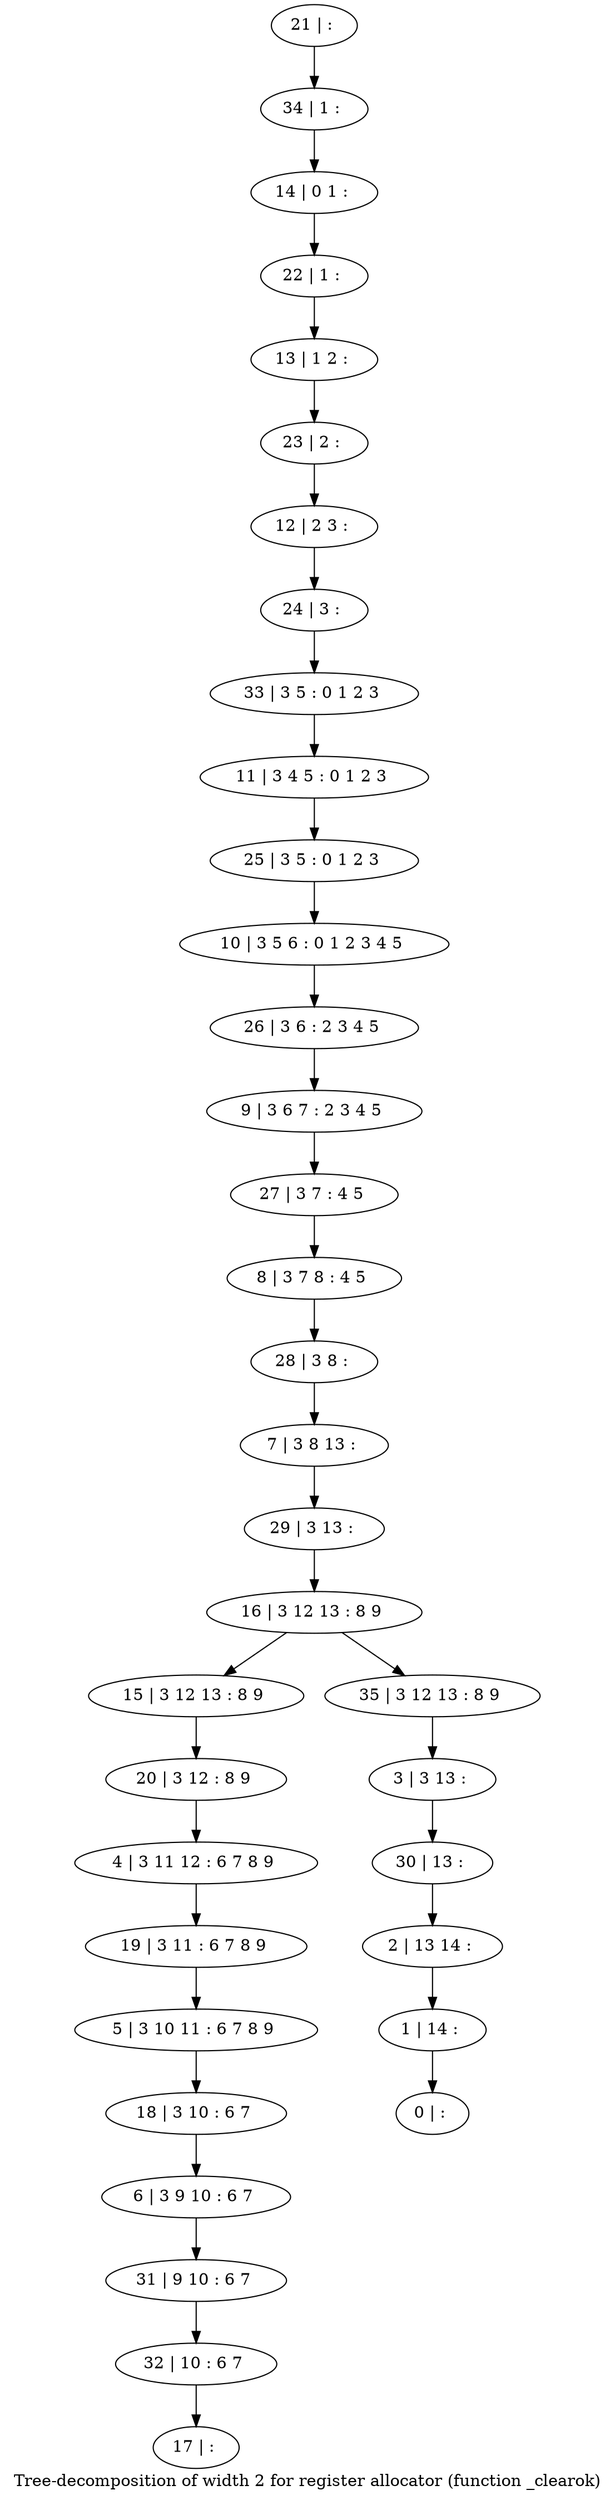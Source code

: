 digraph G {
graph [label="Tree-decomposition of width 2 for register allocator (function _clearok)"]
0[label="0 | : "];
1[label="1 | 14 : "];
2[label="2 | 13 14 : "];
3[label="3 | 3 13 : "];
4[label="4 | 3 11 12 : 6 7 8 9 "];
5[label="5 | 3 10 11 : 6 7 8 9 "];
6[label="6 | 3 9 10 : 6 7 "];
7[label="7 | 3 8 13 : "];
8[label="8 | 3 7 8 : 4 5 "];
9[label="9 | 3 6 7 : 2 3 4 5 "];
10[label="10 | 3 5 6 : 0 1 2 3 4 5 "];
11[label="11 | 3 4 5 : 0 1 2 3 "];
12[label="12 | 2 3 : "];
13[label="13 | 1 2 : "];
14[label="14 | 0 1 : "];
15[label="15 | 3 12 13 : 8 9 "];
16[label="16 | 3 12 13 : 8 9 "];
17[label="17 | : "];
18[label="18 | 3 10 : 6 7 "];
19[label="19 | 3 11 : 6 7 8 9 "];
20[label="20 | 3 12 : 8 9 "];
21[label="21 | : "];
22[label="22 | 1 : "];
23[label="23 | 2 : "];
24[label="24 | 3 : "];
25[label="25 | 3 5 : 0 1 2 3 "];
26[label="26 | 3 6 : 2 3 4 5 "];
27[label="27 | 3 7 : 4 5 "];
28[label="28 | 3 8 : "];
29[label="29 | 3 13 : "];
30[label="30 | 13 : "];
31[label="31 | 9 10 : 6 7 "];
32[label="32 | 10 : 6 7 "];
33[label="33 | 3 5 : 0 1 2 3 "];
34[label="34 | 1 : "];
35[label="35 | 3 12 13 : 8 9 "];
18->6 ;
5->18 ;
19->5 ;
4->19 ;
20->4 ;
15->20 ;
6->31 ;
32->17 ;
31->32 ;
21->34 ;
34->14 ;
14->22 ;
22->13 ;
13->23 ;
23->12 ;
12->24 ;
24->33 ;
33->11 ;
11->25 ;
25->10 ;
10->26 ;
26->9 ;
9->27 ;
27->8 ;
8->28 ;
28->7 ;
7->29 ;
29->16 ;
3->30 ;
30->2 ;
2->1 ;
1->0 ;
35->3 ;
16->15 ;
16->35 ;
}
